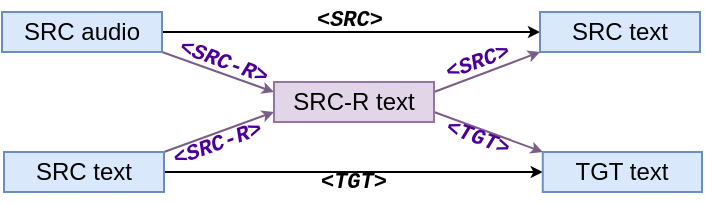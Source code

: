 <mxfile version="14.7.10" type="device"><diagram id="yPxyJZ8AM_hMuL3Unpa9" name="gitflow"><mxGraphModel dx="593" dy="281" grid="1" gridSize="1" guides="1" tooltips="1" connect="1" arrows="1" fold="1" page="1" pageScale="1" pageWidth="850" pageHeight="1100" math="0" shadow="0"><root><mxCell id="0"/><mxCell id="1" parent="0"/><mxCell id="EoNpUmw8NGyvoD4Hj7Lw-9" style="edgeStyle=none;rounded=0;orthogonalLoop=1;jettySize=auto;html=1;exitX=1;exitY=1;exitDx=0;exitDy=0;entryX=0;entryY=0.25;entryDx=0;entryDy=0;fillColor=#e1d5e7;strokeColor=#7A5E87;endSize=3;" parent="1" source="7" target="X6s6zJs-hsncIzUJ2jgy-7" edge="1"><mxGeometry relative="1" as="geometry"><mxPoint x="318" y="82" as="targetPoint"/></mxGeometry></mxCell><mxCell id="X6s6zJs-hsncIzUJ2jgy-10" style="edgeStyle=orthogonalEdgeStyle;rounded=0;orthogonalLoop=1;jettySize=auto;html=1;exitX=1;exitY=0.5;exitDx=0;exitDy=0;entryX=0;entryY=0.5;entryDx=0;entryDy=0;endSize=3;" parent="1" source="7" target="ioBi6A1W2kCeu0KowCNb-178" edge="1"><mxGeometry relative="1" as="geometry"/></mxCell><mxCell id="7" value="SRC audio" style="text;html=1;strokeColor=#6c8ebf;fillColor=#dae8fc;align=center;verticalAlign=middle;whiteSpace=wrap;rounded=0;" parent="1" vertex="1"><mxGeometry x="177" y="51" width="80" height="20" as="geometry"/></mxCell><mxCell id="ioBi6A1W2kCeu0KowCNb-178" value="SRC text" style="text;html=1;strokeColor=#6c8ebf;fillColor=#dae8fc;align=center;verticalAlign=middle;whiteSpace=wrap;rounded=0;" parent="1" vertex="1"><mxGeometry x="446" y="51" width="80" height="20" as="geometry"/></mxCell><mxCell id="EoNpUmw8NGyvoD4Hj7Lw-8" style="rounded=0;orthogonalLoop=1;jettySize=auto;html=1;exitX=1;exitY=0;exitDx=0;exitDy=0;entryX=0;entryY=0.75;entryDx=0;entryDy=0;fillColor=#e1d5e7;strokeColor=#7A5E87;endSize=3;" parent="1" source="ioBi6A1W2kCeu0KowCNb-179" target="X6s6zJs-hsncIzUJ2jgy-7" edge="1"><mxGeometry relative="1" as="geometry"><mxPoint x="318" y="112" as="targetPoint"/></mxGeometry></mxCell><mxCell id="X6s6zJs-hsncIzUJ2jgy-11" style="edgeStyle=orthogonalEdgeStyle;rounded=0;orthogonalLoop=1;jettySize=auto;html=1;exitX=1;exitY=0.5;exitDx=0;exitDy=0;entryX=0;entryY=0.5;entryDx=0;entryDy=0;endSize=3;" parent="1" source="ioBi6A1W2kCeu0KowCNb-179" target="ioBi6A1W2kCeu0KowCNb-180" edge="1"><mxGeometry relative="1" as="geometry"/></mxCell><mxCell id="ioBi6A1W2kCeu0KowCNb-179" value="SRC text" style="text;html=1;strokeColor=#6c8ebf;fillColor=#dae8fc;align=center;verticalAlign=middle;whiteSpace=wrap;rounded=0;" parent="1" vertex="1"><mxGeometry x="178" y="121" width="80" height="20" as="geometry"/></mxCell><mxCell id="ioBi6A1W2kCeu0KowCNb-180" value="TGT text" style="text;html=1;strokeColor=#6c8ebf;fillColor=#dae8fc;align=center;verticalAlign=middle;whiteSpace=wrap;rounded=0;" parent="1" vertex="1"><mxGeometry x="447.38" y="121" width="79.62" height="20" as="geometry"/></mxCell><mxCell id="EoNpUmw8NGyvoD4Hj7Lw-11" style="edgeStyle=none;rounded=0;orthogonalLoop=1;jettySize=auto;html=1;exitX=1;exitY=0.25;exitDx=0;exitDy=0;entryX=0;entryY=1;entryDx=0;entryDy=0;fillColor=#e1d5e7;strokeColor=#7A5E87;endSize=3;" parent="1" source="X6s6zJs-hsncIzUJ2jgy-7" target="ioBi6A1W2kCeu0KowCNb-178" edge="1"><mxGeometry relative="1" as="geometry"><mxPoint x="389" y="82" as="sourcePoint"/></mxGeometry></mxCell><mxCell id="EoNpUmw8NGyvoD4Hj7Lw-12" style="edgeStyle=none;rounded=0;orthogonalLoop=1;jettySize=auto;html=1;exitX=1;exitY=0.75;exitDx=0;exitDy=0;entryX=0;entryY=0;entryDx=0;entryDy=0;fillColor=#e1d5e7;strokeColor=#7A5E87;endSize=3;" parent="1" source="X6s6zJs-hsncIzUJ2jgy-7" target="ioBi6A1W2kCeu0KowCNb-180" edge="1"><mxGeometry relative="1" as="geometry"><mxPoint x="389" y="112" as="sourcePoint"/></mxGeometry></mxCell><mxCell id="Wi7eAU4EvWsuy74KONu7-7" value="&lt;font style=&quot;font-size: 11px;&quot; face=&quot;Courier New&quot; color=&quot;#4c0099&quot;&gt;&lt;i style=&quot;font-size: 11px;&quot;&gt;&amp;lt;SRC&amp;gt;&lt;/i&gt;&lt;/font&gt;" style="text;html=1;strokeColor=none;fillColor=none;align=center;verticalAlign=middle;whiteSpace=wrap;rounded=0;rotation=-20;fontStyle=1;fontSize=11;" parent="1" vertex="1"><mxGeometry x="395" y="66" width="40" height="20" as="geometry"/></mxCell><mxCell id="Wi7eAU4EvWsuy74KONu7-8" value="&lt;font style=&quot;font-size: 11px;&quot; face=&quot;Courier New&quot; color=&quot;#4c0099&quot;&gt;&lt;i style=&quot;font-size: 11px;&quot;&gt;&amp;lt;TGT&amp;gt;&lt;/i&gt;&lt;/font&gt;" style="text;html=1;strokeColor=none;fillColor=none;align=center;verticalAlign=middle;whiteSpace=wrap;rounded=0;rotation=20;fontStyle=1;fontSize=11;" parent="1" vertex="1"><mxGeometry x="395" y="107" width="40" height="14" as="geometry"/></mxCell><mxCell id="X6s6zJs-hsncIzUJ2jgy-7" value="SRC-R text" style="text;html=1;strokeColor=#9673a6;fillColor=#e1d5e7;align=center;verticalAlign=middle;whiteSpace=wrap;rounded=0;" parent="1" vertex="1"><mxGeometry x="313" y="86" width="80" height="20" as="geometry"/></mxCell><mxCell id="X6s6zJs-hsncIzUJ2jgy-8" value="&lt;font style=&quot;font-size: 11px;&quot; face=&quot;Courier New&quot; color=&quot;#4c0099&quot;&gt;&lt;i style=&quot;font-size: 11px;&quot;&gt;&amp;lt;SRC-R&amp;gt;&lt;/i&gt;&lt;/font&gt;" style="text;html=1;strokeColor=none;fillColor=none;align=center;verticalAlign=middle;whiteSpace=wrap;rounded=0;rotation=-20;fontStyle=1;fontSize=11;" parent="1" vertex="1"><mxGeometry x="259" y="107" width="52" height="20" as="geometry"/></mxCell><mxCell id="X6s6zJs-hsncIzUJ2jgy-9" value="&lt;i style=&quot;color: rgb(76 , 0 , 153) ; font-family: &amp;#34;courier new&amp;#34;&quot;&gt;&amp;lt;SRC-R&amp;gt;&lt;/i&gt;" style="text;html=1;strokeColor=none;fillColor=none;align=center;verticalAlign=middle;whiteSpace=wrap;rounded=0;rotation=20;fontStyle=1;fontSize=11;" parent="1" vertex="1"><mxGeometry x="262.85" y="65.86" width="50" height="20" as="geometry"/></mxCell><mxCell id="X6s6zJs-hsncIzUJ2jgy-12" value="&lt;font style=&quot;font-size: 11px;&quot; face=&quot;Courier New&quot;&gt;&lt;i style=&quot;font-size: 11px;&quot;&gt;&amp;lt;SRC&amp;gt;&lt;/i&gt;&lt;/font&gt;" style="text;html=1;strokeColor=none;fillColor=none;align=center;verticalAlign=middle;whiteSpace=wrap;rounded=0;fontStyle=1;fontSize=11;" parent="1" vertex="1"><mxGeometry x="331" y="45" width="40" height="20" as="geometry"/></mxCell><mxCell id="X6s6zJs-hsncIzUJ2jgy-13" value="&lt;font style=&quot;font-size: 11px;&quot; face=&quot;Courier New&quot;&gt;&lt;i style=&quot;font-size: 11px;&quot;&gt;&amp;lt;TGT&amp;gt;&lt;/i&gt;&lt;/font&gt;" style="text;html=1;strokeColor=none;fillColor=none;align=center;verticalAlign=middle;whiteSpace=wrap;rounded=0;fontStyle=1;fontSize=11;" parent="1" vertex="1"><mxGeometry x="333" y="126" width="40" height="20" as="geometry"/></mxCell></root></mxGraphModel></diagram></mxfile>